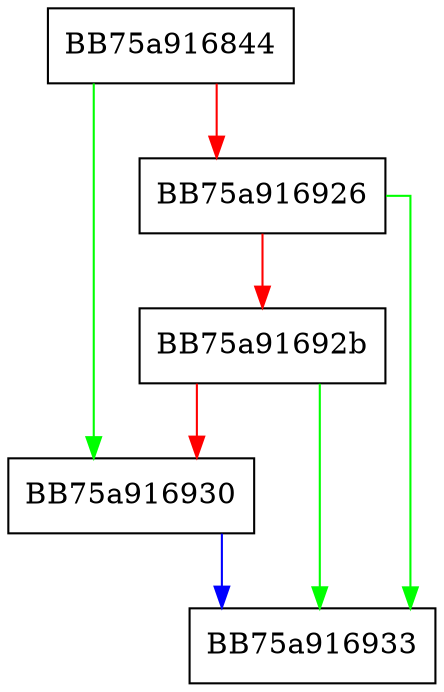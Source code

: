 digraph is_profile_abd {
  node [shape="box"];
  graph [splines=ortho];
  BB75a916844 -> BB75a916930 [color="green"];
  BB75a916844 -> BB75a916926 [color="red"];
  BB75a916926 -> BB75a916933 [color="green"];
  BB75a916926 -> BB75a91692b [color="red"];
  BB75a91692b -> BB75a916933 [color="green"];
  BB75a91692b -> BB75a916930 [color="red"];
  BB75a916930 -> BB75a916933 [color="blue"];
}
